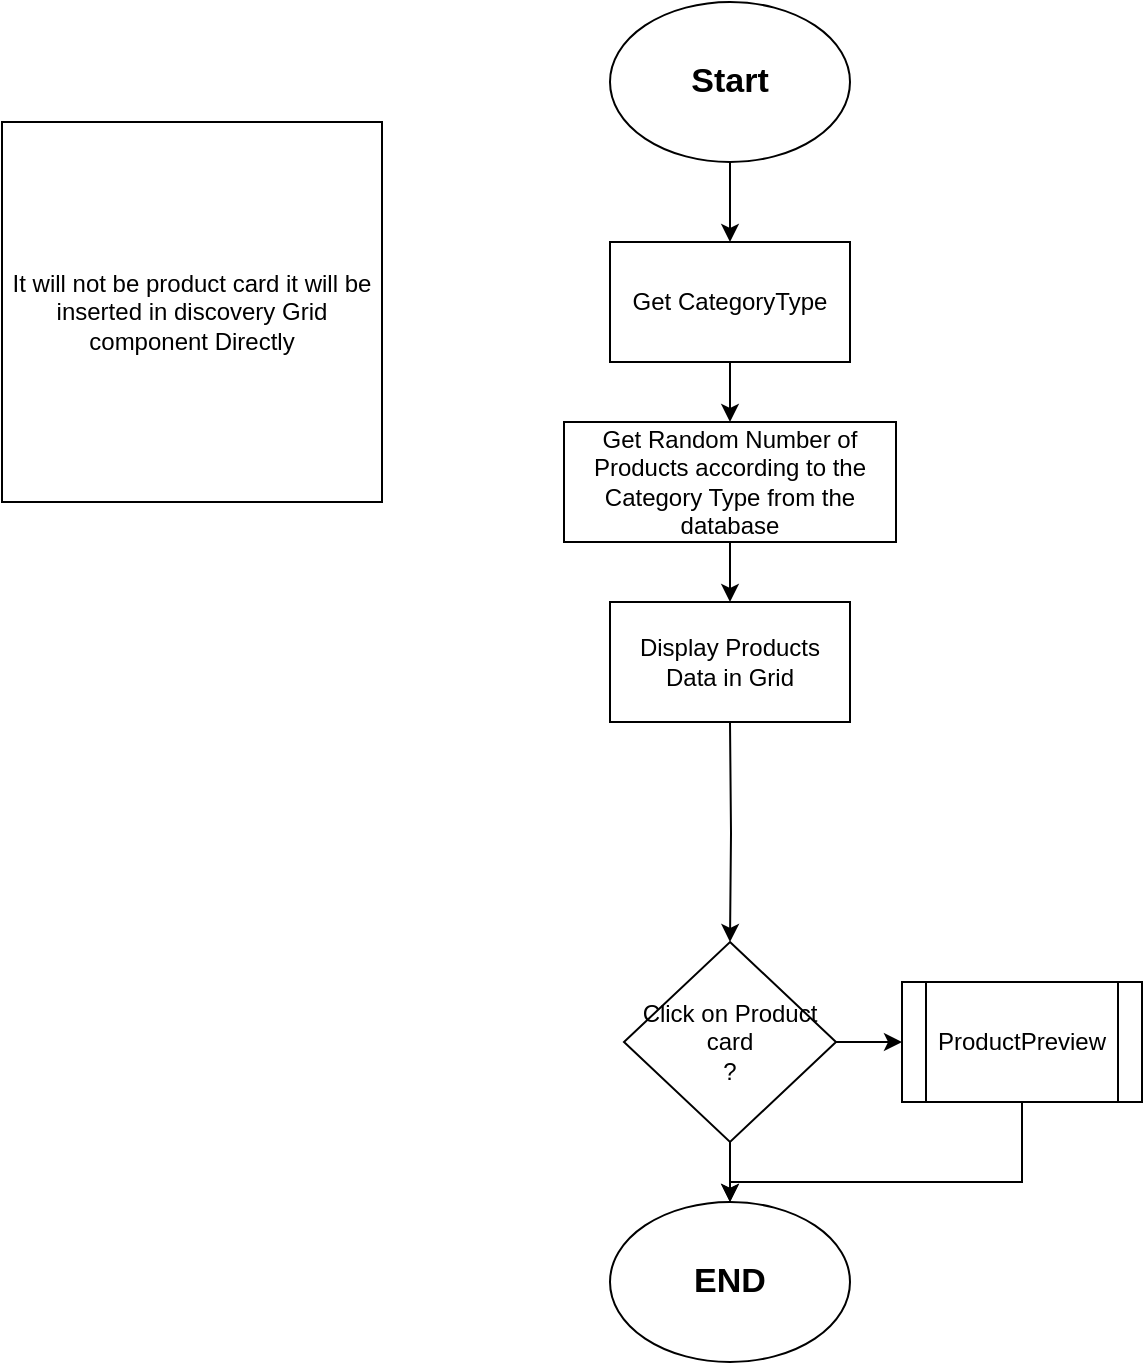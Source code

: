 <mxfile version="13.6.2" type="device"><diagram id="C5RBs43oDa-KdzZeNtuy" name="Page-1"><mxGraphModel dx="1038" dy="607" grid="1" gridSize="10" guides="1" tooltips="1" connect="1" arrows="1" fold="1" page="1" pageScale="1" pageWidth="827" pageHeight="1169" math="0" shadow="0"><root><mxCell id="WIyWlLk6GJQsqaUBKTNV-0"/><mxCell id="WIyWlLk6GJQsqaUBKTNV-1" parent="WIyWlLk6GJQsqaUBKTNV-0"/><mxCell id="vZhI6eglepg3-PG4EEGT-2" value="" style="edgeStyle=orthogonalEdgeStyle;rounded=0;orthogonalLoop=1;jettySize=auto;html=1;" parent="WIyWlLk6GJQsqaUBKTNV-1" source="vZhI6eglepg3-PG4EEGT-0" target="vZhI6eglepg3-PG4EEGT-1" edge="1"><mxGeometry relative="1" as="geometry"/></mxCell><mxCell id="vZhI6eglepg3-PG4EEGT-0" value="&lt;b&gt;&lt;font style=&quot;font-size: 17px&quot;&gt;Start&lt;/font&gt;&lt;/b&gt;" style="ellipse;whiteSpace=wrap;html=1;" parent="WIyWlLk6GJQsqaUBKTNV-1" vertex="1"><mxGeometry x="354" y="50" width="120" height="80" as="geometry"/></mxCell><mxCell id="vZhI6eglepg3-PG4EEGT-4" value="" style="edgeStyle=orthogonalEdgeStyle;rounded=0;orthogonalLoop=1;jettySize=auto;html=1;" parent="WIyWlLk6GJQsqaUBKTNV-1" source="vZhI6eglepg3-PG4EEGT-1" target="vZhI6eglepg3-PG4EEGT-3" edge="1"><mxGeometry relative="1" as="geometry"/></mxCell><mxCell id="vZhI6eglepg3-PG4EEGT-1" value="Get CategoryType" style="rounded=0;whiteSpace=wrap;html=1;" parent="WIyWlLk6GJQsqaUBKTNV-1" vertex="1"><mxGeometry x="354" y="170" width="120" height="60" as="geometry"/></mxCell><mxCell id="vZhI6eglepg3-PG4EEGT-6" value="" style="edgeStyle=orthogonalEdgeStyle;rounded=0;orthogonalLoop=1;jettySize=auto;html=1;" parent="WIyWlLk6GJQsqaUBKTNV-1" source="vZhI6eglepg3-PG4EEGT-3" edge="1"><mxGeometry relative="1" as="geometry"><mxPoint x="414" y="350" as="targetPoint"/></mxGeometry></mxCell><mxCell id="vZhI6eglepg3-PG4EEGT-3" value="Get Random Number of Products according to the Category Type from the database" style="rounded=0;whiteSpace=wrap;html=1;" parent="WIyWlLk6GJQsqaUBKTNV-1" vertex="1"><mxGeometry x="331" y="260" width="166" height="60" as="geometry"/></mxCell><mxCell id="vZhI6eglepg3-PG4EEGT-8" value="" style="edgeStyle=orthogonalEdgeStyle;rounded=0;orthogonalLoop=1;jettySize=auto;html=1;entryX=0.5;entryY=0;entryDx=0;entryDy=0;" parent="WIyWlLk6GJQsqaUBKTNV-1" target="vZhI6eglepg3-PG4EEGT-9" edge="1"><mxGeometry relative="1" as="geometry"><mxPoint x="414" y="410" as="sourcePoint"/><mxPoint x="414" y="440" as="targetPoint"/></mxGeometry></mxCell><mxCell id="vZhI6eglepg3-PG4EEGT-12" value="" style="edgeStyle=orthogonalEdgeStyle;rounded=0;orthogonalLoop=1;jettySize=auto;html=1;" parent="WIyWlLk6GJQsqaUBKTNV-1" source="vZhI6eglepg3-PG4EEGT-9" target="vZhI6eglepg3-PG4EEGT-10" edge="1"><mxGeometry relative="1" as="geometry"/></mxCell><mxCell id="vZhI6eglepg3-PG4EEGT-14" value="" style="edgeStyle=orthogonalEdgeStyle;rounded=0;orthogonalLoop=1;jettySize=auto;html=1;" parent="WIyWlLk6GJQsqaUBKTNV-1" source="vZhI6eglepg3-PG4EEGT-9" target="vZhI6eglepg3-PG4EEGT-13" edge="1"><mxGeometry relative="1" as="geometry"/></mxCell><mxCell id="vZhI6eglepg3-PG4EEGT-9" value="Click on Product card&lt;br&gt;?" style="rhombus;whiteSpace=wrap;html=1;" parent="WIyWlLk6GJQsqaUBKTNV-1" vertex="1"><mxGeometry x="361" y="520" width="106" height="100" as="geometry"/></mxCell><mxCell id="vZhI6eglepg3-PG4EEGT-15" style="edgeStyle=orthogonalEdgeStyle;rounded=0;orthogonalLoop=1;jettySize=auto;html=1;entryX=0.5;entryY=0;entryDx=0;entryDy=0;" parent="WIyWlLk6GJQsqaUBKTNV-1" source="vZhI6eglepg3-PG4EEGT-10" target="vZhI6eglepg3-PG4EEGT-13" edge="1"><mxGeometry relative="1" as="geometry"><Array as="points"><mxPoint x="560" y="640"/><mxPoint x="414" y="640"/></Array></mxGeometry></mxCell><mxCell id="vZhI6eglepg3-PG4EEGT-10" value="ProductPreview" style="shape=process;whiteSpace=wrap;html=1;backgroundOutline=1;" parent="WIyWlLk6GJQsqaUBKTNV-1" vertex="1"><mxGeometry x="500" y="540" width="120" height="60" as="geometry"/></mxCell><mxCell id="vZhI6eglepg3-PG4EEGT-13" value="&lt;b&gt;&lt;font style=&quot;font-size: 17px&quot;&gt;END&lt;/font&gt;&lt;/b&gt;" style="ellipse;whiteSpace=wrap;html=1;" parent="WIyWlLk6GJQsqaUBKTNV-1" vertex="1"><mxGeometry x="354" y="650" width="120" height="80" as="geometry"/></mxCell><mxCell id="kOVPKeJAic_kuX7Z0ZVv-0" value="It will not be product card it will be inserted in discovery Grid component Directly" style="whiteSpace=wrap;html=1;aspect=fixed;" parent="WIyWlLk6GJQsqaUBKTNV-1" vertex="1"><mxGeometry x="50" y="110" width="190" height="190" as="geometry"/></mxCell><mxCell id="s24A70W6cuatcBx2IkKC-0" value="&lt;span&gt;Display Products Data in Grid&lt;/span&gt;" style="rounded=0;whiteSpace=wrap;html=1;" vertex="1" parent="WIyWlLk6GJQsqaUBKTNV-1"><mxGeometry x="354" y="350" width="120" height="60" as="geometry"/></mxCell></root></mxGraphModel></diagram></mxfile>